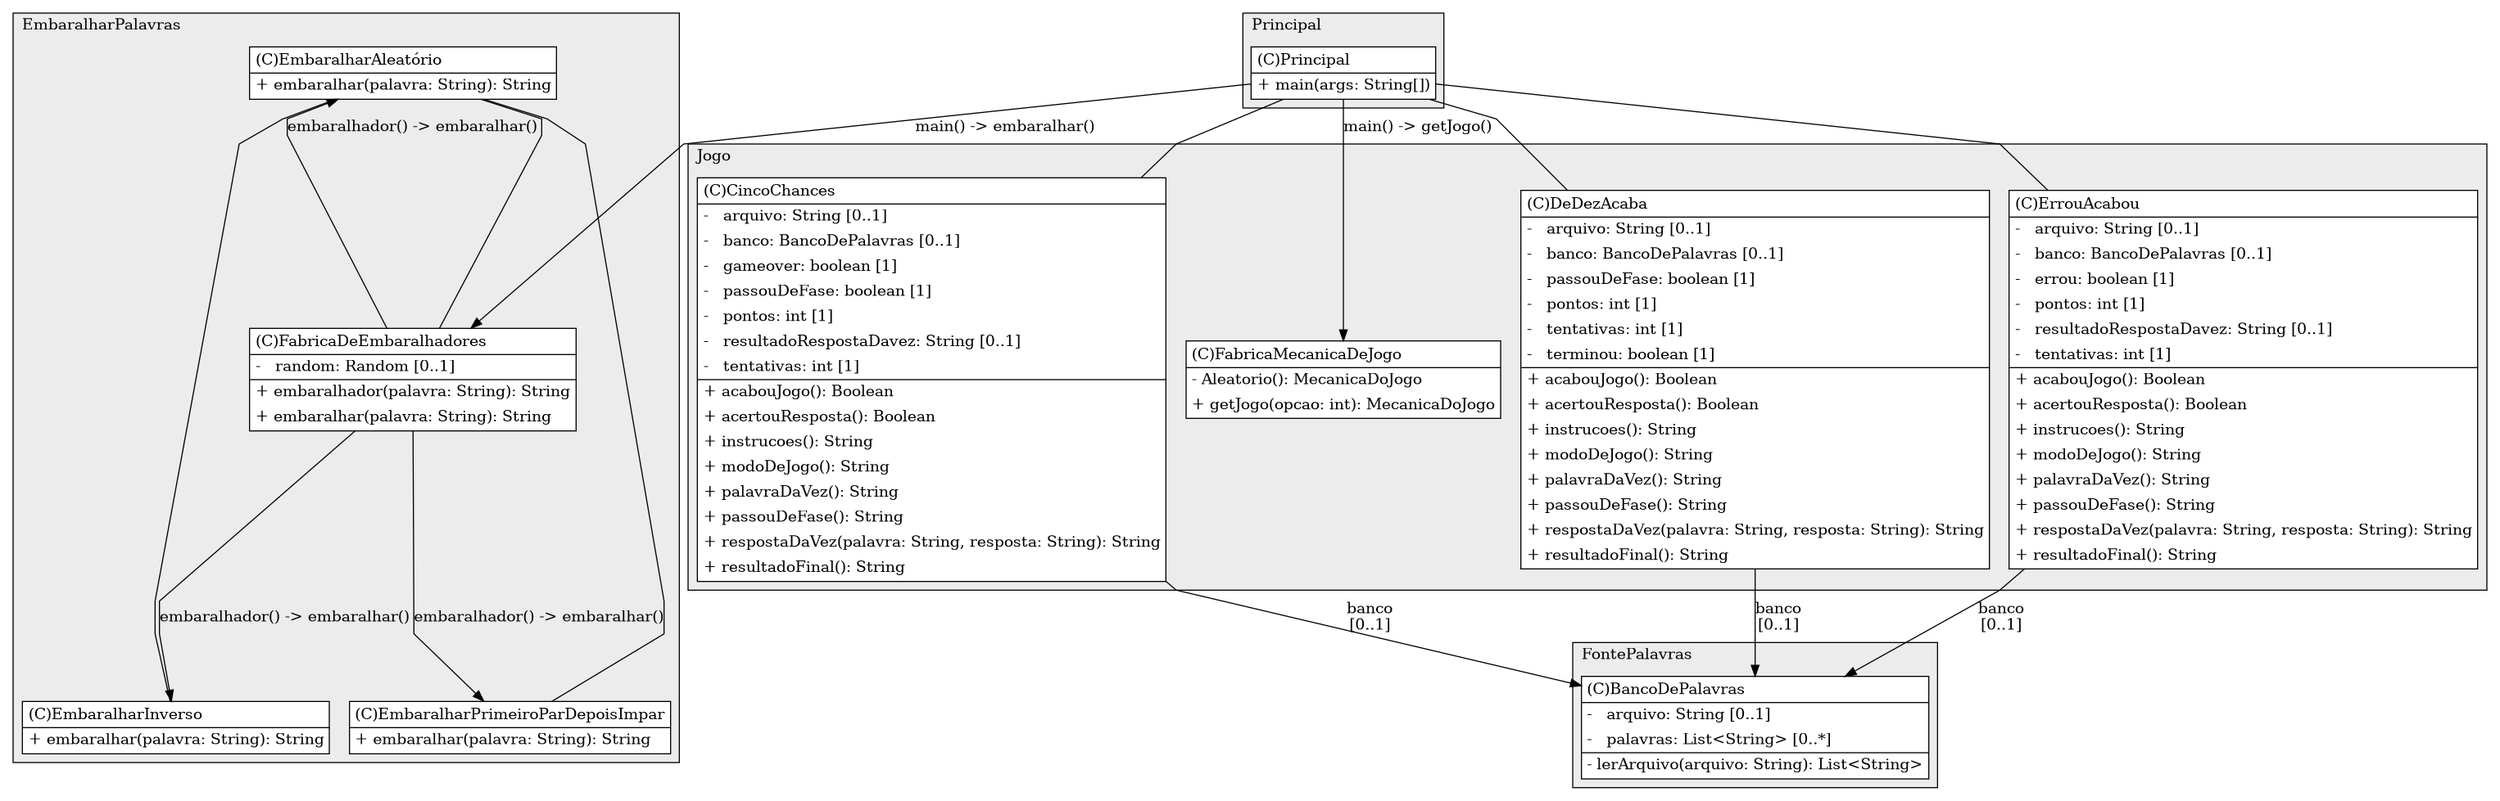 @startuml

/' diagram meta data start
config=StructureConfiguration;
{
  "projectClassification": {
    "searchMode": "OpenProject", // OpenProject, AllProjects
    "includedProjects": "",
    "pathEndKeywords": "*.impl",
    "isClientPath": "",
    "isClientName": "",
    "isTestPath": "",
    "isTestName": "",
    "isMappingPath": "",
    "isMappingName": "",
    "isDataAccessPath": "",
    "isDataAccessName": "",
    "isDataStructurePath": "",
    "isDataStructureName": "",
    "isInterfaceStructuresPath": "",
    "isInterfaceStructuresName": "",
    "isEntryPointPath": "",
    "isEntryPointName": "",
    "treatFinalFieldsAsMandatory": false
  },
  "graphRestriction": {
    "classPackageExcludeFilter": "",
    "classPackageIncludeFilter": "",
    "classNameExcludeFilter": "",
    "classNameIncludeFilter": "",
    "methodNameExcludeFilter": "",
    "methodNameIncludeFilter": "",
    "removeByInheritance": "", // inheritance/annotation based filtering is done in a second step
    "removeByAnnotation": "",
    "removeByClassPackage": "", // cleanup the graph after inheritance/annotation based filtering is done
    "removeByClassName": "",
    "cutMappings": false,
    "cutEnum": true,
    "cutTests": true,
    "cutClient": true,
    "cutDataAccess": false,
    "cutInterfaceStructures": false,
    "cutDataStructures": false,
    "cutGetterAndSetter": true,
    "cutConstructors": true
  },
  "graphTraversal": {
    "forwardDepth": 6,
    "backwardDepth": 6,
    "classPackageExcludeFilter": "",
    "classPackageIncludeFilter": "",
    "classNameExcludeFilter": "",
    "classNameIncludeFilter": "",
    "methodNameExcludeFilter": "",
    "methodNameIncludeFilter": "",
    "hideMappings": false,
    "hideDataStructures": false,
    "hidePrivateMethods": true,
    "hideInterfaceCalls": true, // indirection: implementation -> interface (is hidden) -> implementation
    "onlyShowApplicationEntryPoints": false, // root node is included
    "useMethodCallsForStructureDiagram": "ForwardOnly" // ForwardOnly, BothDirections, No
  },
  "details": {
    "aggregation": "GroupByClass", // ByClass, GroupByClass, None
    "showClassGenericTypes": true,
    "showMethods": true,
    "showMethodParameterNames": true,
    "showMethodParameterTypes": true,
    "showMethodReturnType": true,
    "showPackageLevels": 2,
    "showDetailedClassStructure": true
  },
  "rootClass": "Principal",
  "extensionCallbackMethod": "" // qualified.class.name#methodName - signature: public static String method(String)
}
diagram meta data end '/



digraph g {
    rankdir="TB"
    splines=polyline
    

'nodes 
subgraph cluster_1067759703 { 
   	label=EmbaralharPalavras
	labeljust=l
	fillcolor="#ececec"
	style=filled
   
   EmbaralharAleatório1067759703[
	label=<<TABLE BORDER="1" CELLBORDER="0" CELLPADDING="4" CELLSPACING="0">
<TR><TD ALIGN="LEFT" >(C)EmbaralharAleatório</TD></TR>
<HR/>
<TR><TD ALIGN="LEFT" >+ embaralhar(palavra: String): String</TD></TR>
</TABLE>>
	style=filled
	margin=0
	shape=plaintext
	fillcolor="#FFFFFF"
];

EmbaralharInverso1067759703[
	label=<<TABLE BORDER="1" CELLBORDER="0" CELLPADDING="4" CELLSPACING="0">
<TR><TD ALIGN="LEFT" >(C)EmbaralharInverso</TD></TR>
<HR/>
<TR><TD ALIGN="LEFT" >+ embaralhar(palavra: String): String</TD></TR>
</TABLE>>
	style=filled
	margin=0
	shape=plaintext
	fillcolor="#FFFFFF"
];

EmbaralharPrimeiroParDepoisImpar1067759703[
	label=<<TABLE BORDER="1" CELLBORDER="0" CELLPADDING="4" CELLSPACING="0">
<TR><TD ALIGN="LEFT" >(C)EmbaralharPrimeiroParDepoisImpar</TD></TR>
<HR/>
<TR><TD ALIGN="LEFT" >+ embaralhar(palavra: String): String</TD></TR>
</TABLE>>
	style=filled
	margin=0
	shape=plaintext
	fillcolor="#FFFFFF"
];

FabricaDeEmbaralhadores1067759703[
	label=<<TABLE BORDER="1" CELLBORDER="0" CELLPADDING="4" CELLSPACING="0">
<TR><TD ALIGN="LEFT" >(C)FabricaDeEmbaralhadores</TD></TR>
<HR/>
<TR><TD ALIGN="LEFT" >-   random: Random [0..1]</TD></TR>
<HR/>
<TR><TD ALIGN="LEFT" >+ embaralhador(palavra: String): String</TD></TR>
<TR><TD ALIGN="LEFT" >+ embaralhar(palavra: String): String</TD></TR>
</TABLE>>
	style=filled
	margin=0
	shape=plaintext
	fillcolor="#FFFFFF"
];
} 

subgraph cluster_136677366 { 
   	label=FontePalavras
	labeljust=l
	fillcolor="#ececec"
	style=filled
   
   BancoDePalavras136677366[
	label=<<TABLE BORDER="1" CELLBORDER="0" CELLPADDING="4" CELLSPACING="0">
<TR><TD ALIGN="LEFT" >(C)BancoDePalavras</TD></TR>
<HR/>
<TR><TD ALIGN="LEFT" >-   arquivo: String [0..1]</TD></TR>
<TR><TD ALIGN="LEFT" >-   palavras: List&lt;String&gt; [0..*]</TD></TR>
<HR/>
<TR><TD ALIGN="LEFT" >- lerArquivo(arquivo: String): List&lt;String&gt;</TD></TR>
</TABLE>>
	style=filled
	margin=0
	shape=plaintext
	fillcolor="#FFFFFF"
];
} 

subgraph cluster_191926286 { 
   	label=Principal
	labeljust=l
	fillcolor="#ececec"
	style=filled
   
   Principal191926286[
	label=<<TABLE BORDER="1" CELLBORDER="0" CELLPADDING="4" CELLSPACING="0">
<TR><TD ALIGN="LEFT" >(C)Principal</TD></TR>
<HR/>
<TR><TD ALIGN="LEFT" >+ main(args: String[])</TD></TR>
</TABLE>>
	style=filled
	margin=0
	shape=plaintext
	fillcolor="#FFFFFF"
];
} 

subgraph cluster_2314509 { 
   	label=Jogo
	labeljust=l
	fillcolor="#ececec"
	style=filled
   
   CincoChances2314509[
	label=<<TABLE BORDER="1" CELLBORDER="0" CELLPADDING="4" CELLSPACING="0">
<TR><TD ALIGN="LEFT" >(C)CincoChances</TD></TR>
<HR/>
<TR><TD ALIGN="LEFT" >-   arquivo: String [0..1]</TD></TR>
<TR><TD ALIGN="LEFT" >-   banco: BancoDePalavras [0..1]</TD></TR>
<TR><TD ALIGN="LEFT" >-   gameover: boolean [1]</TD></TR>
<TR><TD ALIGN="LEFT" >-   passouDeFase: boolean [1]</TD></TR>
<TR><TD ALIGN="LEFT" >-   pontos: int [1]</TD></TR>
<TR><TD ALIGN="LEFT" >-   resultadoRespostaDavez: String [0..1]</TD></TR>
<TR><TD ALIGN="LEFT" >-   tentativas: int [1]</TD></TR>
<HR/>
<TR><TD ALIGN="LEFT" >+ acabouJogo(): Boolean</TD></TR>
<TR><TD ALIGN="LEFT" >+ acertouResposta(): Boolean</TD></TR>
<TR><TD ALIGN="LEFT" >+ instrucoes(): String</TD></TR>
<TR><TD ALIGN="LEFT" >+ modoDeJogo(): String</TD></TR>
<TR><TD ALIGN="LEFT" >+ palavraDaVez(): String</TD></TR>
<TR><TD ALIGN="LEFT" >+ passouDeFase(): String</TD></TR>
<TR><TD ALIGN="LEFT" >+ respostaDaVez(palavra: String, resposta: String): String</TD></TR>
<TR><TD ALIGN="LEFT" >+ resultadoFinal(): String</TD></TR>
</TABLE>>
	style=filled
	margin=0
	shape=plaintext
	fillcolor="#FFFFFF"
];

DeDezAcaba2314509[
	label=<<TABLE BORDER="1" CELLBORDER="0" CELLPADDING="4" CELLSPACING="0">
<TR><TD ALIGN="LEFT" >(C)DeDezAcaba</TD></TR>
<HR/>
<TR><TD ALIGN="LEFT" >-   arquivo: String [0..1]</TD></TR>
<TR><TD ALIGN="LEFT" >-   banco: BancoDePalavras [0..1]</TD></TR>
<TR><TD ALIGN="LEFT" >-   passouDeFase: boolean [1]</TD></TR>
<TR><TD ALIGN="LEFT" >-   pontos: int [1]</TD></TR>
<TR><TD ALIGN="LEFT" >-   tentativas: int [1]</TD></TR>
<TR><TD ALIGN="LEFT" >-   terminou: boolean [1]</TD></TR>
<HR/>
<TR><TD ALIGN="LEFT" >+ acabouJogo(): Boolean</TD></TR>
<TR><TD ALIGN="LEFT" >+ acertouResposta(): Boolean</TD></TR>
<TR><TD ALIGN="LEFT" >+ instrucoes(): String</TD></TR>
<TR><TD ALIGN="LEFT" >+ modoDeJogo(): String</TD></TR>
<TR><TD ALIGN="LEFT" >+ palavraDaVez(): String</TD></TR>
<TR><TD ALIGN="LEFT" >+ passouDeFase(): String</TD></TR>
<TR><TD ALIGN="LEFT" >+ respostaDaVez(palavra: String, resposta: String): String</TD></TR>
<TR><TD ALIGN="LEFT" >+ resultadoFinal(): String</TD></TR>
</TABLE>>
	style=filled
	margin=0
	shape=plaintext
	fillcolor="#FFFFFF"
];

ErrouAcabou2314509[
	label=<<TABLE BORDER="1" CELLBORDER="0" CELLPADDING="4" CELLSPACING="0">
<TR><TD ALIGN="LEFT" >(C)ErrouAcabou</TD></TR>
<HR/>
<TR><TD ALIGN="LEFT" >-   arquivo: String [0..1]</TD></TR>
<TR><TD ALIGN="LEFT" >-   banco: BancoDePalavras [0..1]</TD></TR>
<TR><TD ALIGN="LEFT" >-   errou: boolean [1]</TD></TR>
<TR><TD ALIGN="LEFT" >-   pontos: int [1]</TD></TR>
<TR><TD ALIGN="LEFT" >-   resultadoRespostaDavez: String [0..1]</TD></TR>
<TR><TD ALIGN="LEFT" >-   tentativas: int [1]</TD></TR>
<HR/>
<TR><TD ALIGN="LEFT" >+ acabouJogo(): Boolean</TD></TR>
<TR><TD ALIGN="LEFT" >+ acertouResposta(): Boolean</TD></TR>
<TR><TD ALIGN="LEFT" >+ instrucoes(): String</TD></TR>
<TR><TD ALIGN="LEFT" >+ modoDeJogo(): String</TD></TR>
<TR><TD ALIGN="LEFT" >+ palavraDaVez(): String</TD></TR>
<TR><TD ALIGN="LEFT" >+ passouDeFase(): String</TD></TR>
<TR><TD ALIGN="LEFT" >+ respostaDaVez(palavra: String, resposta: String): String</TD></TR>
<TR><TD ALIGN="LEFT" >+ resultadoFinal(): String</TD></TR>
</TABLE>>
	style=filled
	margin=0
	shape=plaintext
	fillcolor="#FFFFFF"
];

FabricaMecanicaDeJogo2314509[
	label=<<TABLE BORDER="1" CELLBORDER="0" CELLPADDING="4" CELLSPACING="0">
<TR><TD ALIGN="LEFT" >(C)FabricaMecanicaDeJogo</TD></TR>
<HR/>
<TR><TD ALIGN="LEFT" >- Aleatorio(): MecanicaDoJogo</TD></TR>
<TR><TD ALIGN="LEFT" >+ getJogo(opcao: int): MecanicaDoJogo</TD></TR>
</TABLE>>
	style=filled
	margin=0
	shape=plaintext
	fillcolor="#FFFFFF"
];
} 

'edges    
CincoChances2314509 -> BancoDePalavras136677366[label="banco
[0..1]"];
DeDezAcaba2314509 -> BancoDePalavras136677366[label="banco
[0..1]"];
EmbaralharAleatório1067759703 -> EmbaralharInverso1067759703[arrowhead=none];
EmbaralharAleatório1067759703 -> EmbaralharPrimeiroParDepoisImpar1067759703[arrowhead=none];
EmbaralharAleatório1067759703 -> FabricaDeEmbaralhadores1067759703[arrowhead=none];
ErrouAcabou2314509 -> BancoDePalavras136677366[label="banco
[0..1]"];
FabricaDeEmbaralhadores1067759703 -> EmbaralharAleatório1067759703[label="embaralhador() -> embaralhar()"];
FabricaDeEmbaralhadores1067759703 -> EmbaralharInverso1067759703[label="embaralhador() -> embaralhar()"];
FabricaDeEmbaralhadores1067759703 -> EmbaralharPrimeiroParDepoisImpar1067759703[label="embaralhador() -> embaralhar()"];
Principal191926286 -> CincoChances2314509[arrowhead=none];
Principal191926286 -> DeDezAcaba2314509[arrowhead=none];
Principal191926286 -> ErrouAcabou2314509[arrowhead=none];
Principal191926286 -> FabricaDeEmbaralhadores1067759703[label="main() -> embaralhar()"];
Principal191926286 -> FabricaMecanicaDeJogo2314509[label="main() -> getJogo()"];
    
}
@enduml